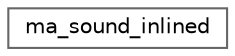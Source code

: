 digraph "Graphical Class Hierarchy"
{
 // LATEX_PDF_SIZE
  bgcolor="transparent";
  edge [fontname=Helvetica,fontsize=10,labelfontname=Helvetica,labelfontsize=10];
  node [fontname=Helvetica,fontsize=10,shape=box,height=0.2,width=0.4];
  rankdir="LR";
  Node0 [id="Node000000",label="ma_sound_inlined",height=0.2,width=0.4,color="grey40", fillcolor="white", style="filled",URL="$structma__sound__inlined.html",tooltip=" "];
}
